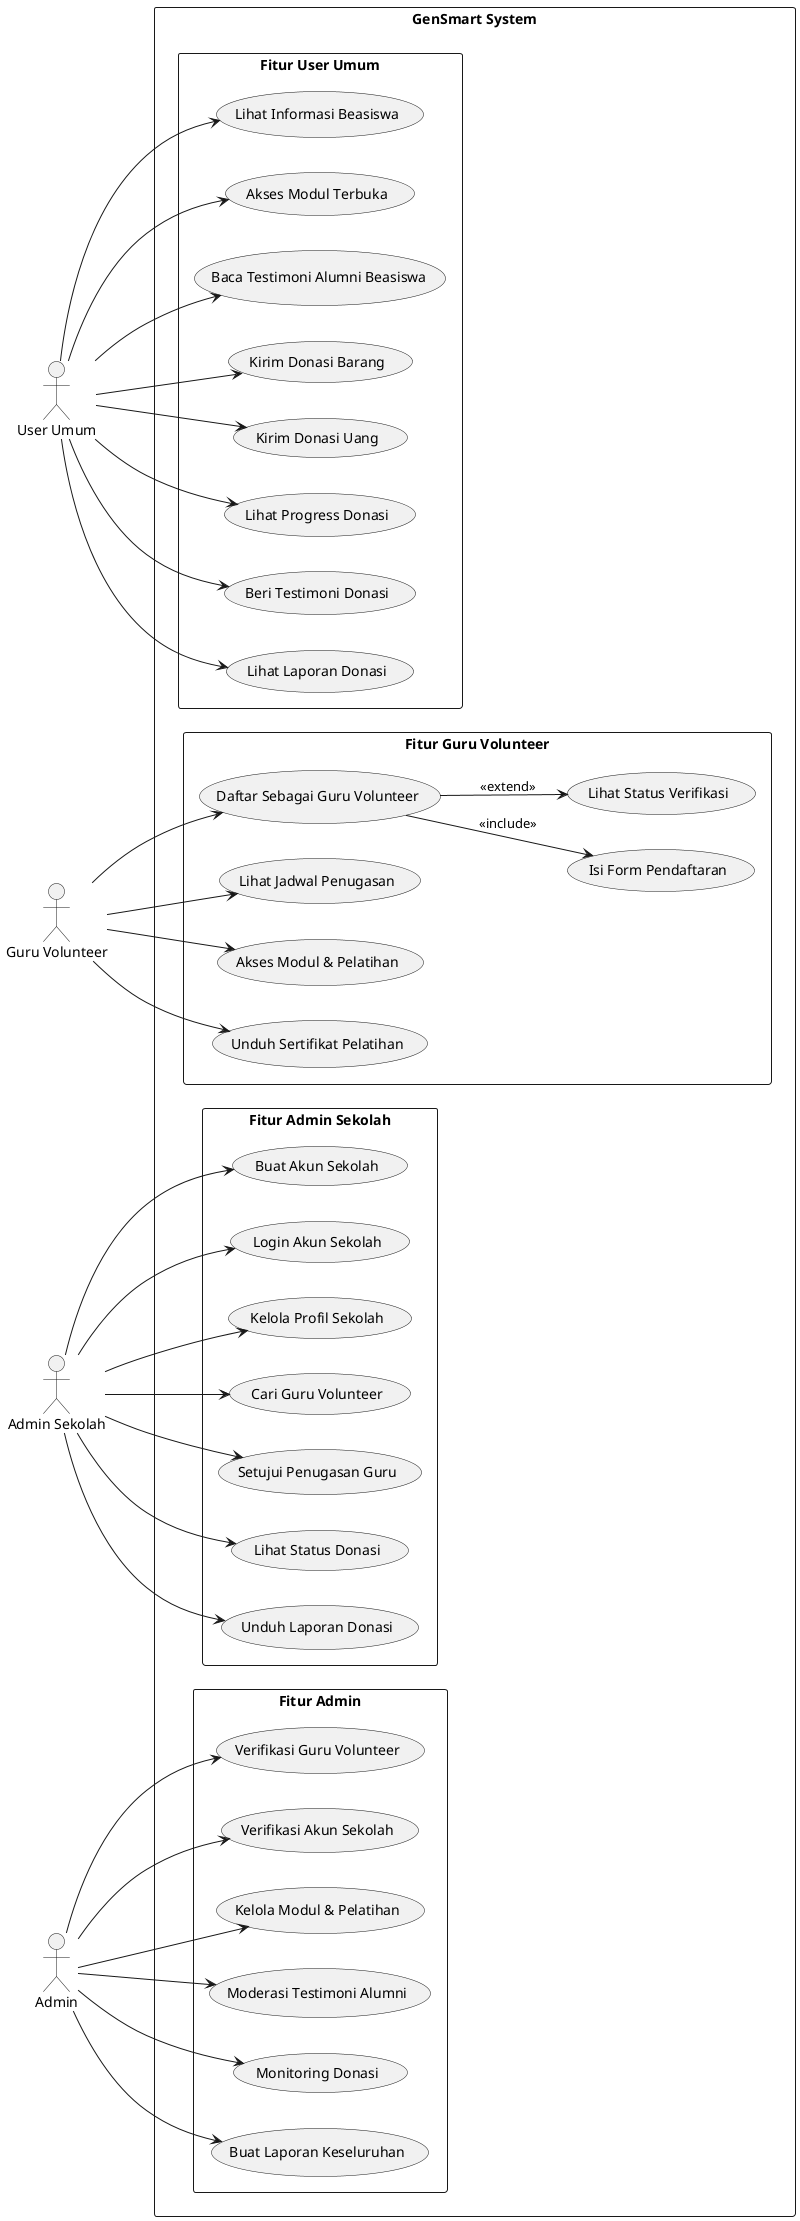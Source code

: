 @startuml "GenSmart System"
left to right direction
skinparam packageStyle rectangle

actor "User Umum" as User
actor "Guru Volunteer" as Volunteer
actor "Admin Sekolah" as SchoolAdmin
actor "Admin" as Admin

rectangle "GenSmart System" {

  package "Fitur User Umum" {
    usecase UC1 as "Lihat Informasi Beasiswa"
    usecase UC2 as "Akses Modul Terbuka"
    usecase UC3 as "Baca Testimoni Alumni Beasiswa"
    usecase UC10 as "Kirim Donasi Barang"
    usecase UC11 as "Kirim Donasi Uang"
    usecase UC12 as "Lihat Progress Donasi"
    usecase UC13 as "Beri Testimoni Donasi"
    usecase UC14 as "Lihat Laporan Donasi"
  }

  package "Fitur Guru Volunteer" {
    usecase UC4 as "Daftar Sebagai Guru Volunteer"
    usecase UC5 as "Isi Form Pendaftaran"
    usecase UC6 as "Lihat Status Verifikasi"
    usecase UC7 as "Lihat Jadwal Penugasan"
    usecase UC8 as "Akses Modul & Pelatihan"
    usecase UC9 as "Unduh Sertifikat Pelatihan"
  }

  package "Fitur Admin Sekolah" {
    usecase UC15 as "Buat Akun Sekolah"
    usecase UC16 as "Login Akun Sekolah"
    usecase UC17 as "Kelola Profil Sekolah"
    usecase UC18 as "Cari Guru Volunteer"
    usecase UC19 as "Setujui Penugasan Guru"
    usecase UC20 as "Lihat Status Donasi"
    usecase UC21 as "Unduh Laporan Donasi"
  }

  package "Fitur Admin" {
    usecase UC22 as "Verifikasi Guru Volunteer"
    usecase UC23 as "Verifikasi Akun Sekolah"
    usecase UC24 as "Kelola Modul & Pelatihan"
    usecase UC25 as "Moderasi Testimoni Alumni"
    usecase UC26 as "Monitoring Donasi"
    usecase UC27 as "Buat Laporan Keseluruhan"
  }
}

'--- Relasi User Umum ---
User --> UC1
User --> UC2
User --> UC3
User --> UC10
User --> UC11
User --> UC12
User --> UC13
User --> UC14

'--- Relasi Guru Volunteer ---
Volunteer --> UC4
UC4 --> UC5 : <<include>>
UC4 --> UC6 : <<extend>>
Volunteer --> UC7
Volunteer --> UC8
Volunteer --> UC9

'--- Relasi Admin Sekolah ---
SchoolAdmin --> UC15
SchoolAdmin --> UC16
SchoolAdmin --> UC17
SchoolAdmin --> UC18
SchoolAdmin --> UC19
SchoolAdmin --> UC20
SchoolAdmin --> UC21

'--- Relasi Admin ---
Admin --> UC22
Admin --> UC23
Admin --> UC24
Admin --> UC25
Admin --> UC26
Admin --> UC27

@enduml
